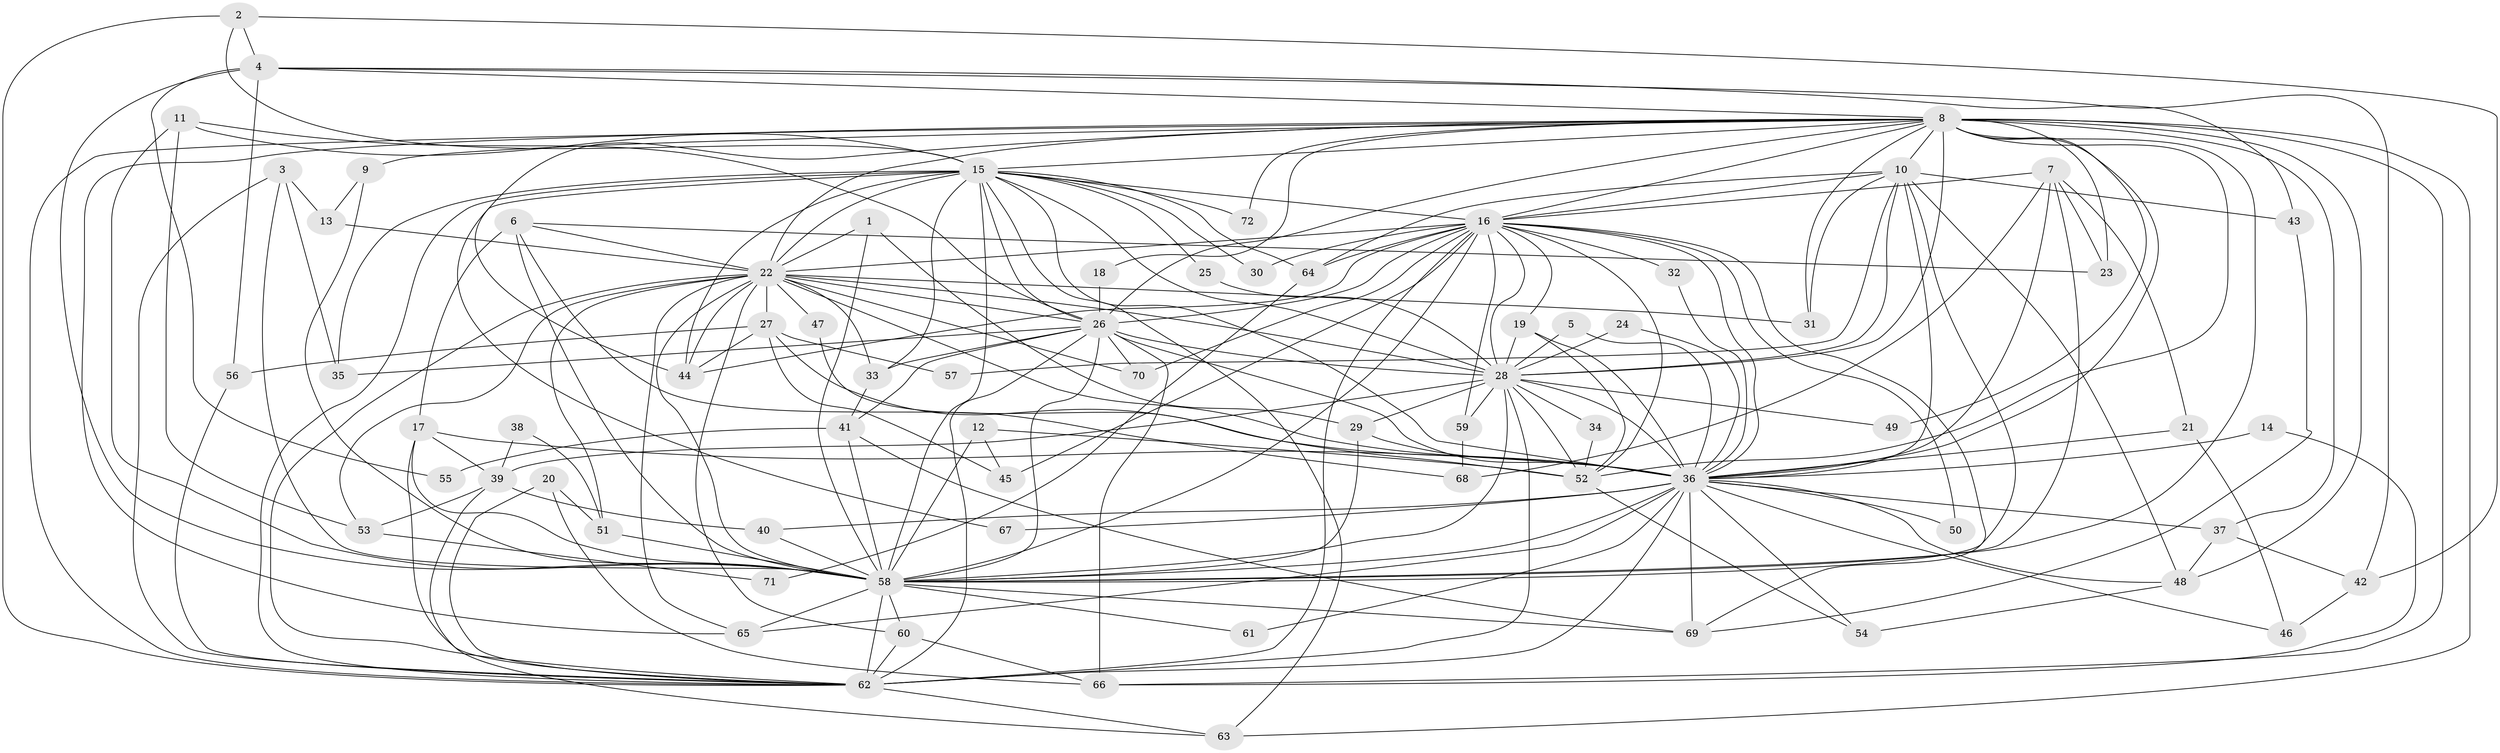 // original degree distribution, {23: 0.013888888888888888, 33: 0.006944444444444444, 25: 0.006944444444444444, 24: 0.006944444444444444, 20: 0.006944444444444444, 26: 0.013888888888888888, 19: 0.006944444444444444, 29: 0.006944444444444444, 4: 0.09722222222222222, 3: 0.1736111111111111, 6: 0.034722222222222224, 10: 0.006944444444444444, 5: 0.041666666666666664, 7: 0.006944444444444444, 2: 0.5625, 8: 0.006944444444444444}
// Generated by graph-tools (version 1.1) at 2025/36/03/04/25 23:36:27]
// undirected, 72 vertices, 206 edges
graph export_dot {
  node [color=gray90,style=filled];
  1;
  2;
  3;
  4;
  5;
  6;
  7;
  8;
  9;
  10;
  11;
  12;
  13;
  14;
  15;
  16;
  17;
  18;
  19;
  20;
  21;
  22;
  23;
  24;
  25;
  26;
  27;
  28;
  29;
  30;
  31;
  32;
  33;
  34;
  35;
  36;
  37;
  38;
  39;
  40;
  41;
  42;
  43;
  44;
  45;
  46;
  47;
  48;
  49;
  50;
  51;
  52;
  53;
  54;
  55;
  56;
  57;
  58;
  59;
  60;
  61;
  62;
  63;
  64;
  65;
  66;
  67;
  68;
  69;
  70;
  71;
  72;
  1 -- 22 [weight=1.0];
  1 -- 29 [weight=1.0];
  1 -- 58 [weight=1.0];
  2 -- 4 [weight=1.0];
  2 -- 15 [weight=1.0];
  2 -- 42 [weight=1.0];
  2 -- 62 [weight=1.0];
  3 -- 13 [weight=1.0];
  3 -- 35 [weight=1.0];
  3 -- 58 [weight=1.0];
  3 -- 62 [weight=1.0];
  4 -- 8 [weight=1.0];
  4 -- 42 [weight=1.0];
  4 -- 43 [weight=1.0];
  4 -- 55 [weight=1.0];
  4 -- 56 [weight=1.0];
  4 -- 58 [weight=1.0];
  5 -- 28 [weight=1.0];
  5 -- 36 [weight=1.0];
  6 -- 17 [weight=1.0];
  6 -- 22 [weight=1.0];
  6 -- 23 [weight=1.0];
  6 -- 58 [weight=2.0];
  6 -- 68 [weight=1.0];
  7 -- 16 [weight=1.0];
  7 -- 21 [weight=1.0];
  7 -- 23 [weight=1.0];
  7 -- 36 [weight=1.0];
  7 -- 58 [weight=1.0];
  7 -- 68 [weight=1.0];
  8 -- 9 [weight=1.0];
  8 -- 10 [weight=1.0];
  8 -- 15 [weight=1.0];
  8 -- 16 [weight=1.0];
  8 -- 18 [weight=1.0];
  8 -- 22 [weight=1.0];
  8 -- 23 [weight=1.0];
  8 -- 26 [weight=1.0];
  8 -- 28 [weight=1.0];
  8 -- 31 [weight=1.0];
  8 -- 36 [weight=2.0];
  8 -- 37 [weight=1.0];
  8 -- 44 [weight=1.0];
  8 -- 48 [weight=1.0];
  8 -- 49 [weight=2.0];
  8 -- 52 [weight=1.0];
  8 -- 58 [weight=2.0];
  8 -- 62 [weight=1.0];
  8 -- 63 [weight=1.0];
  8 -- 65 [weight=1.0];
  8 -- 66 [weight=1.0];
  8 -- 72 [weight=1.0];
  9 -- 13 [weight=1.0];
  9 -- 58 [weight=1.0];
  10 -- 16 [weight=1.0];
  10 -- 28 [weight=1.0];
  10 -- 31 [weight=1.0];
  10 -- 36 [weight=1.0];
  10 -- 43 [weight=1.0];
  10 -- 48 [weight=2.0];
  10 -- 57 [weight=1.0];
  10 -- 58 [weight=1.0];
  10 -- 64 [weight=1.0];
  11 -- 15 [weight=1.0];
  11 -- 26 [weight=1.0];
  11 -- 53 [weight=1.0];
  11 -- 58 [weight=1.0];
  12 -- 45 [weight=1.0];
  12 -- 52 [weight=1.0];
  12 -- 58 [weight=2.0];
  13 -- 22 [weight=1.0];
  14 -- 36 [weight=1.0];
  14 -- 66 [weight=1.0];
  15 -- 16 [weight=1.0];
  15 -- 22 [weight=1.0];
  15 -- 25 [weight=1.0];
  15 -- 26 [weight=1.0];
  15 -- 28 [weight=1.0];
  15 -- 30 [weight=1.0];
  15 -- 33 [weight=1.0];
  15 -- 35 [weight=1.0];
  15 -- 36 [weight=1.0];
  15 -- 44 [weight=1.0];
  15 -- 58 [weight=4.0];
  15 -- 62 [weight=1.0];
  15 -- 63 [weight=1.0];
  15 -- 64 [weight=1.0];
  15 -- 67 [weight=2.0];
  15 -- 72 [weight=1.0];
  16 -- 19 [weight=2.0];
  16 -- 22 [weight=1.0];
  16 -- 26 [weight=1.0];
  16 -- 28 [weight=1.0];
  16 -- 30 [weight=1.0];
  16 -- 32 [weight=1.0];
  16 -- 36 [weight=1.0];
  16 -- 44 [weight=1.0];
  16 -- 45 [weight=1.0];
  16 -- 50 [weight=1.0];
  16 -- 52 [weight=1.0];
  16 -- 58 [weight=4.0];
  16 -- 59 [weight=1.0];
  16 -- 62 [weight=1.0];
  16 -- 64 [weight=1.0];
  16 -- 69 [weight=1.0];
  16 -- 70 [weight=1.0];
  17 -- 36 [weight=1.0];
  17 -- 39 [weight=1.0];
  17 -- 58 [weight=1.0];
  17 -- 62 [weight=1.0];
  18 -- 26 [weight=1.0];
  19 -- 28 [weight=1.0];
  19 -- 36 [weight=1.0];
  19 -- 52 [weight=1.0];
  20 -- 51 [weight=1.0];
  20 -- 62 [weight=1.0];
  20 -- 66 [weight=1.0];
  21 -- 36 [weight=1.0];
  21 -- 46 [weight=1.0];
  22 -- 26 [weight=1.0];
  22 -- 27 [weight=1.0];
  22 -- 28 [weight=3.0];
  22 -- 31 [weight=1.0];
  22 -- 33 [weight=1.0];
  22 -- 36 [weight=1.0];
  22 -- 44 [weight=1.0];
  22 -- 47 [weight=1.0];
  22 -- 51 [weight=1.0];
  22 -- 53 [weight=1.0];
  22 -- 58 [weight=2.0];
  22 -- 60 [weight=1.0];
  22 -- 62 [weight=2.0];
  22 -- 65 [weight=1.0];
  22 -- 70 [weight=1.0];
  24 -- 28 [weight=1.0];
  24 -- 36 [weight=1.0];
  25 -- 28 [weight=1.0];
  26 -- 28 [weight=2.0];
  26 -- 33 [weight=1.0];
  26 -- 35 [weight=1.0];
  26 -- 36 [weight=1.0];
  26 -- 41 [weight=1.0];
  26 -- 58 [weight=3.0];
  26 -- 62 [weight=1.0];
  26 -- 66 [weight=2.0];
  26 -- 70 [weight=1.0];
  27 -- 36 [weight=1.0];
  27 -- 44 [weight=1.0];
  27 -- 45 [weight=1.0];
  27 -- 56 [weight=1.0];
  27 -- 57 [weight=1.0];
  28 -- 29 [weight=1.0];
  28 -- 34 [weight=1.0];
  28 -- 36 [weight=1.0];
  28 -- 39 [weight=1.0];
  28 -- 49 [weight=1.0];
  28 -- 52 [weight=1.0];
  28 -- 58 [weight=2.0];
  28 -- 59 [weight=1.0];
  28 -- 62 [weight=1.0];
  29 -- 36 [weight=1.0];
  29 -- 58 [weight=1.0];
  32 -- 36 [weight=1.0];
  33 -- 41 [weight=1.0];
  34 -- 52 [weight=1.0];
  36 -- 37 [weight=1.0];
  36 -- 40 [weight=1.0];
  36 -- 46 [weight=1.0];
  36 -- 48 [weight=1.0];
  36 -- 50 [weight=1.0];
  36 -- 54 [weight=1.0];
  36 -- 58 [weight=4.0];
  36 -- 61 [weight=1.0];
  36 -- 62 [weight=1.0];
  36 -- 65 [weight=1.0];
  36 -- 67 [weight=1.0];
  36 -- 69 [weight=1.0];
  37 -- 42 [weight=1.0];
  37 -- 48 [weight=1.0];
  38 -- 39 [weight=1.0];
  38 -- 51 [weight=1.0];
  39 -- 40 [weight=1.0];
  39 -- 53 [weight=1.0];
  39 -- 63 [weight=1.0];
  40 -- 58 [weight=1.0];
  41 -- 55 [weight=1.0];
  41 -- 58 [weight=1.0];
  41 -- 69 [weight=1.0];
  42 -- 46 [weight=1.0];
  43 -- 69 [weight=1.0];
  47 -- 52 [weight=1.0];
  48 -- 54 [weight=1.0];
  51 -- 58 [weight=2.0];
  52 -- 54 [weight=1.0];
  53 -- 71 [weight=1.0];
  56 -- 62 [weight=1.0];
  58 -- 60 [weight=1.0];
  58 -- 61 [weight=1.0];
  58 -- 62 [weight=5.0];
  58 -- 65 [weight=1.0];
  58 -- 69 [weight=1.0];
  59 -- 68 [weight=1.0];
  60 -- 62 [weight=1.0];
  60 -- 66 [weight=1.0];
  62 -- 63 [weight=1.0];
  64 -- 71 [weight=1.0];
}
